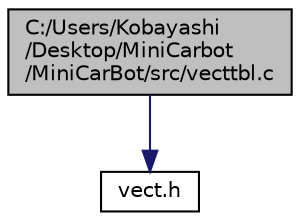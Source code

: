 digraph "C:/Users/Kobayashi/Desktop/MiniCarbot/MiniCarBot/src/vecttbl.c"
{
 // LATEX_PDF_SIZE
  edge [fontname="Helvetica",fontsize="10",labelfontname="Helvetica",labelfontsize="10"];
  node [fontname="Helvetica",fontsize="10",shape=record];
  Node1 [label="C:/Users/Kobayashi\l/Desktop/MiniCarbot\l/MiniCarBot/src/vecttbl.c",height=0.2,width=0.4,color="black", fillcolor="grey75", style="filled", fontcolor="black",tooltip=" "];
  Node1 -> Node2 [color="midnightblue",fontsize="10",style="solid",fontname="Helvetica"];
  Node2 [label="vect.h",height=0.2,width=0.4,color="black", fillcolor="white", style="filled",URL="$vect_8h.html",tooltip=" "];
}
